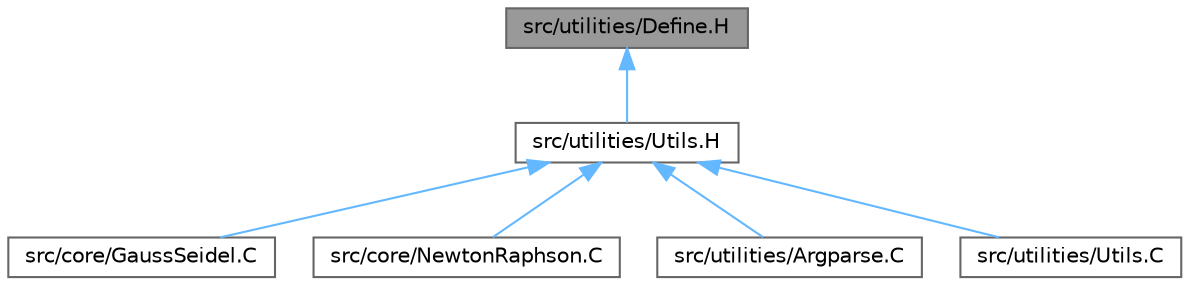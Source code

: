 digraph "src/utilities/Define.H"
{
 // LATEX_PDF_SIZE
  bgcolor="transparent";
  edge [fontname=Helvetica,fontsize=10,labelfontname=Helvetica,labelfontsize=10];
  node [fontname=Helvetica,fontsize=10,shape=box,height=0.2,width=0.4];
  Node1 [id="Node000001",label="src/utilities/Define.H",height=0.2,width=0.4,color="gray40", fillcolor="grey60", style="filled", fontcolor="black",tooltip="Common macro definitions for iteration in deltaFlow."];
  Node1 -> Node2 [id="edge1_Node000001_Node000002",dir="back",color="steelblue1",style="solid",tooltip=" "];
  Node2 [id="Node000002",label="src/utilities/Utils.H",height=0.2,width=0.4,color="grey40", fillcolor="white", style="filled",URL="$_utils_8_h.html",tooltip="Utility functions and helpers for deltaFlow."];
  Node2 -> Node3 [id="edge2_Node000002_Node000003",dir="back",color="steelblue1",style="solid",tooltip=" "];
  Node3 [id="Node000003",label="src/core/GaussSeidel.C",height=0.2,width=0.4,color="grey40", fillcolor="white", style="filled",URL="$_gauss_seidel_8_c.html",tooltip=" "];
  Node2 -> Node4 [id="edge3_Node000002_Node000004",dir="back",color="steelblue1",style="solid",tooltip=" "];
  Node4 [id="Node000004",label="src/core/NewtonRaphson.C",height=0.2,width=0.4,color="grey40", fillcolor="white", style="filled",URL="$_newton_raphson_8_c.html",tooltip=" "];
  Node2 -> Node5 [id="edge4_Node000002_Node000005",dir="back",color="steelblue1",style="solid",tooltip=" "];
  Node5 [id="Node000005",label="src/utilities/Argparse.C",height=0.2,width=0.4,color="grey40", fillcolor="white", style="filled",URL="$_argparse_8_c.html",tooltip=" "];
  Node2 -> Node6 [id="edge5_Node000002_Node000006",dir="back",color="steelblue1",style="solid",tooltip=" "];
  Node6 [id="Node000006",label="src/utilities/Utils.C",height=0.2,width=0.4,color="grey40", fillcolor="white", style="filled",URL="$_utils_8_c.html",tooltip=" "];
}
